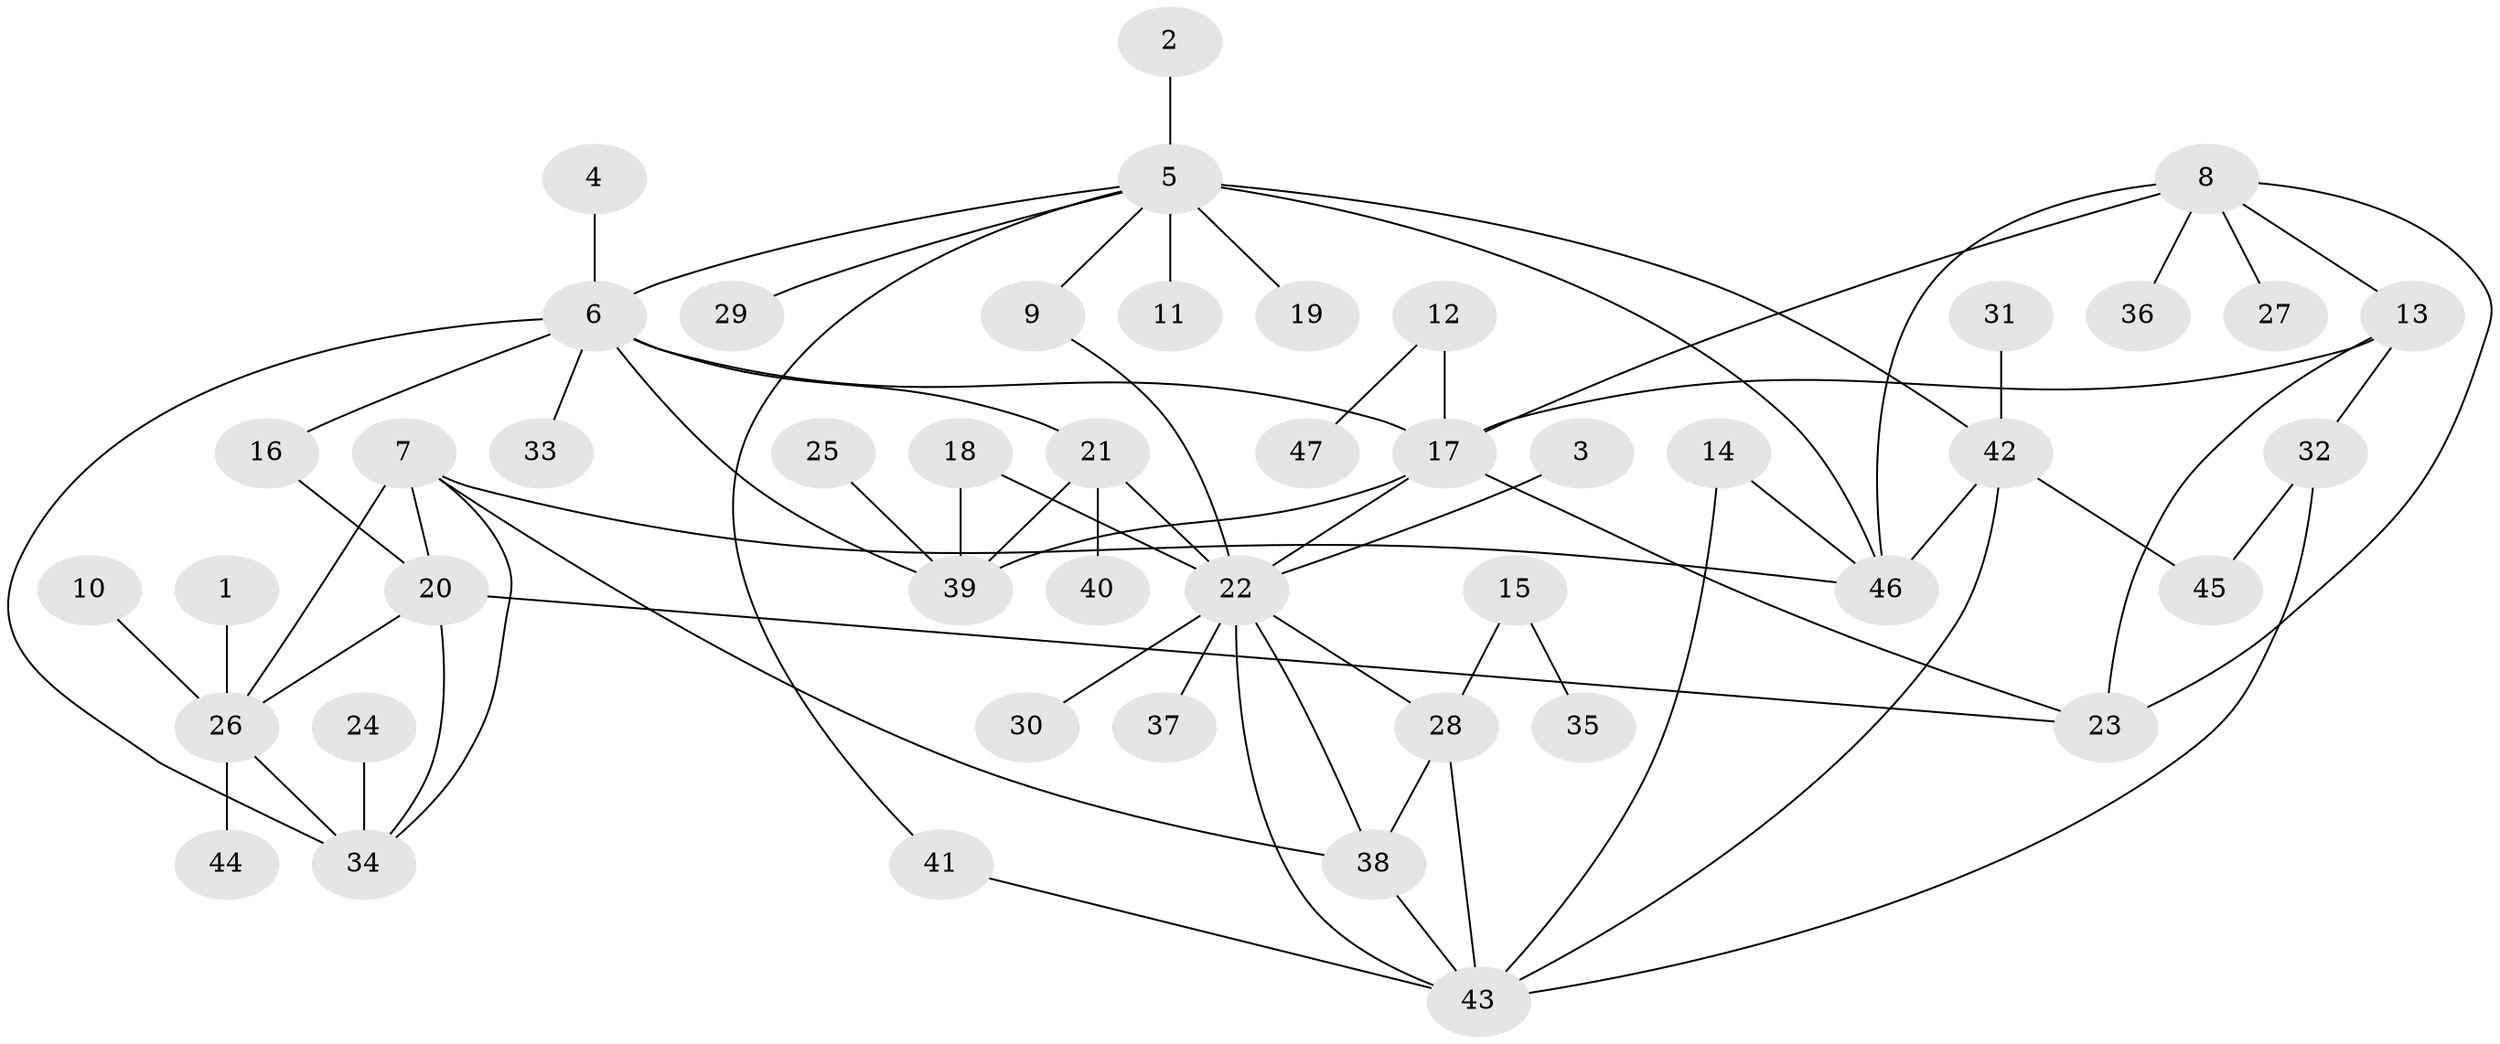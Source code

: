 // original degree distribution, {7: 0.043010752688172046, 6: 0.043010752688172046, 5: 0.03225806451612903, 12: 0.021505376344086023, 9: 0.010752688172043012, 8: 0.03225806451612903, 4: 0.03225806451612903, 11: 0.010752688172043012, 1: 0.5591397849462365, 2: 0.1827956989247312, 3: 0.03225806451612903}
// Generated by graph-tools (version 1.1) at 2025/02/03/09/25 03:02:45]
// undirected, 47 vertices, 71 edges
graph export_dot {
graph [start="1"]
  node [color=gray90,style=filled];
  1;
  2;
  3;
  4;
  5;
  6;
  7;
  8;
  9;
  10;
  11;
  12;
  13;
  14;
  15;
  16;
  17;
  18;
  19;
  20;
  21;
  22;
  23;
  24;
  25;
  26;
  27;
  28;
  29;
  30;
  31;
  32;
  33;
  34;
  35;
  36;
  37;
  38;
  39;
  40;
  41;
  42;
  43;
  44;
  45;
  46;
  47;
  1 -- 26 [weight=1.0];
  2 -- 5 [weight=1.0];
  3 -- 22 [weight=1.0];
  4 -- 6 [weight=1.0];
  5 -- 6 [weight=1.0];
  5 -- 9 [weight=1.0];
  5 -- 11 [weight=1.0];
  5 -- 19 [weight=1.0];
  5 -- 29 [weight=1.0];
  5 -- 41 [weight=1.0];
  5 -- 42 [weight=2.0];
  5 -- 46 [weight=1.0];
  6 -- 16 [weight=1.0];
  6 -- 17 [weight=1.0];
  6 -- 21 [weight=2.0];
  6 -- 33 [weight=1.0];
  6 -- 34 [weight=1.0];
  6 -- 39 [weight=1.0];
  7 -- 20 [weight=1.0];
  7 -- 26 [weight=1.0];
  7 -- 34 [weight=1.0];
  7 -- 38 [weight=1.0];
  7 -- 46 [weight=1.0];
  8 -- 13 [weight=1.0];
  8 -- 17 [weight=1.0];
  8 -- 23 [weight=1.0];
  8 -- 27 [weight=1.0];
  8 -- 36 [weight=1.0];
  8 -- 46 [weight=1.0];
  9 -- 22 [weight=1.0];
  10 -- 26 [weight=1.0];
  12 -- 17 [weight=1.0];
  12 -- 47 [weight=1.0];
  13 -- 17 [weight=1.0];
  13 -- 23 [weight=1.0];
  13 -- 32 [weight=1.0];
  14 -- 43 [weight=1.0];
  14 -- 46 [weight=1.0];
  15 -- 28 [weight=1.0];
  15 -- 35 [weight=1.0];
  16 -- 20 [weight=1.0];
  17 -- 22 [weight=1.0];
  17 -- 23 [weight=1.0];
  17 -- 39 [weight=1.0];
  18 -- 22 [weight=1.0];
  18 -- 39 [weight=1.0];
  20 -- 23 [weight=1.0];
  20 -- 26 [weight=1.0];
  20 -- 34 [weight=1.0];
  21 -- 22 [weight=1.0];
  21 -- 39 [weight=2.0];
  21 -- 40 [weight=1.0];
  22 -- 28 [weight=1.0];
  22 -- 30 [weight=1.0];
  22 -- 37 [weight=1.0];
  22 -- 38 [weight=1.0];
  22 -- 43 [weight=1.0];
  24 -- 34 [weight=1.0];
  25 -- 39 [weight=1.0];
  26 -- 34 [weight=1.0];
  26 -- 44 [weight=1.0];
  28 -- 38 [weight=1.0];
  28 -- 43 [weight=1.0];
  31 -- 42 [weight=1.0];
  32 -- 43 [weight=1.0];
  32 -- 45 [weight=1.0];
  38 -- 43 [weight=1.0];
  41 -- 43 [weight=1.0];
  42 -- 43 [weight=1.0];
  42 -- 45 [weight=1.0];
  42 -- 46 [weight=2.0];
}
